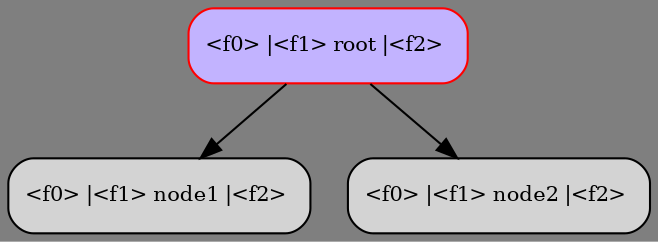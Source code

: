 
digraph G {

  graph [
    rankdir = TB;
    bgcolor = grey50
  ]

  node [
    fontsize = "10"
    shape = box
    style = "rounded, filled"
  ]

  root [
    label = "<f0> |<f1> root |<f2> "
    color = red
    fillcolor = ".7 .3 1.0"
  ]

  node1 [
    label = "<f0> |<f1> node1 |<f2> "
  ]

  node2 [
    label = "<f0> |<f1> node2 |<f2> "
  ]


  "root":f0 -> "node1":f1;
  "root":f2 -> "node2":f1;
}
